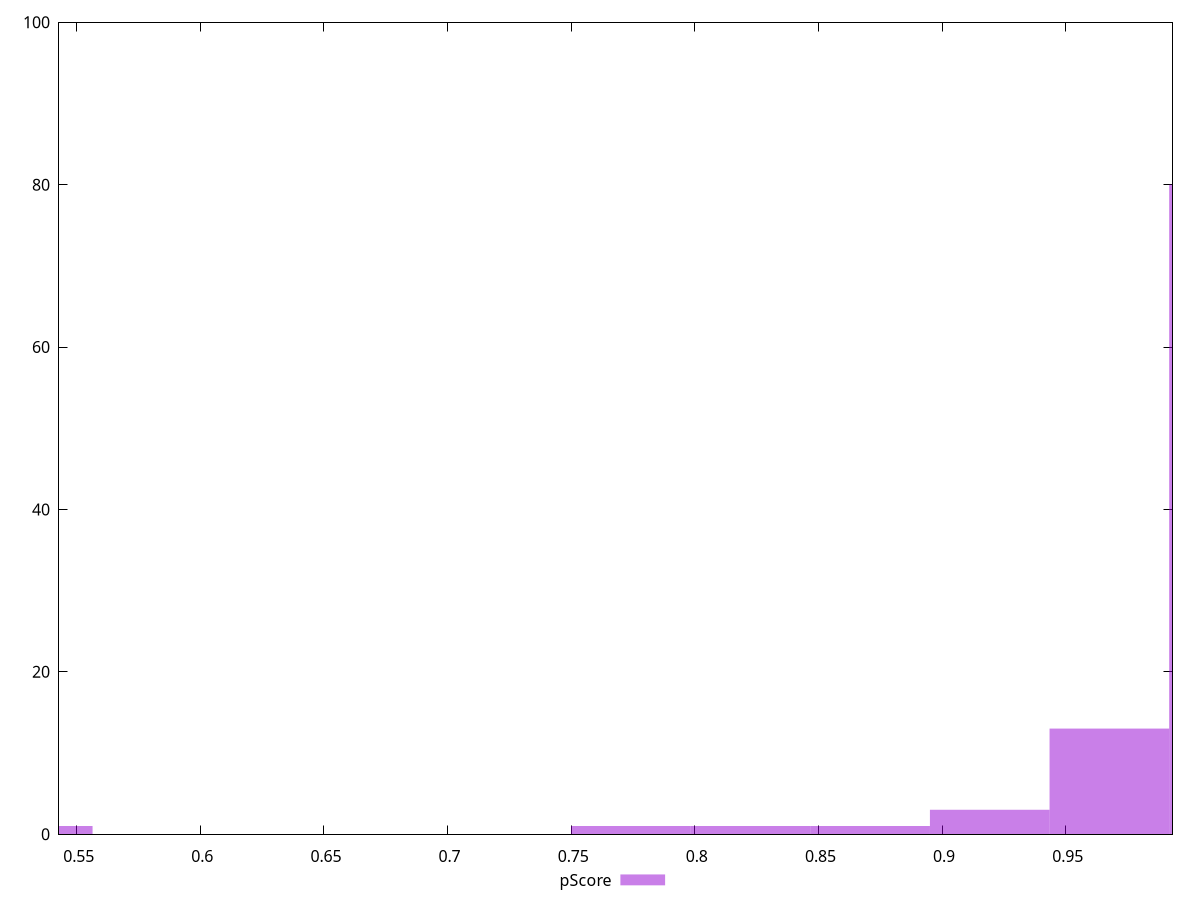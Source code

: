 reset

$pScore <<EOF
0.9192837302663256 3
0.967667084490869 13
1.0160504387154123 80
0.5322168964699779 1
0.8225170218172386 1
0.870900376041782 1
0.7741336675926952 1
EOF

set key outside below
set boxwidth 0.04838335422454345
set xrange [0.5428369655916807:0.9932045250245259]
set yrange [0:100]
set trange [0:100]
set style fill transparent solid 0.5 noborder
set terminal svg size 640, 490 enhanced background rgb 'white'
set output "report_00019_2021-02-10T18-14-37.922Z//first-cpu-idle/samples/pages+cached/pScore/histogram.svg"

plot $pScore title "pScore" with boxes

reset
